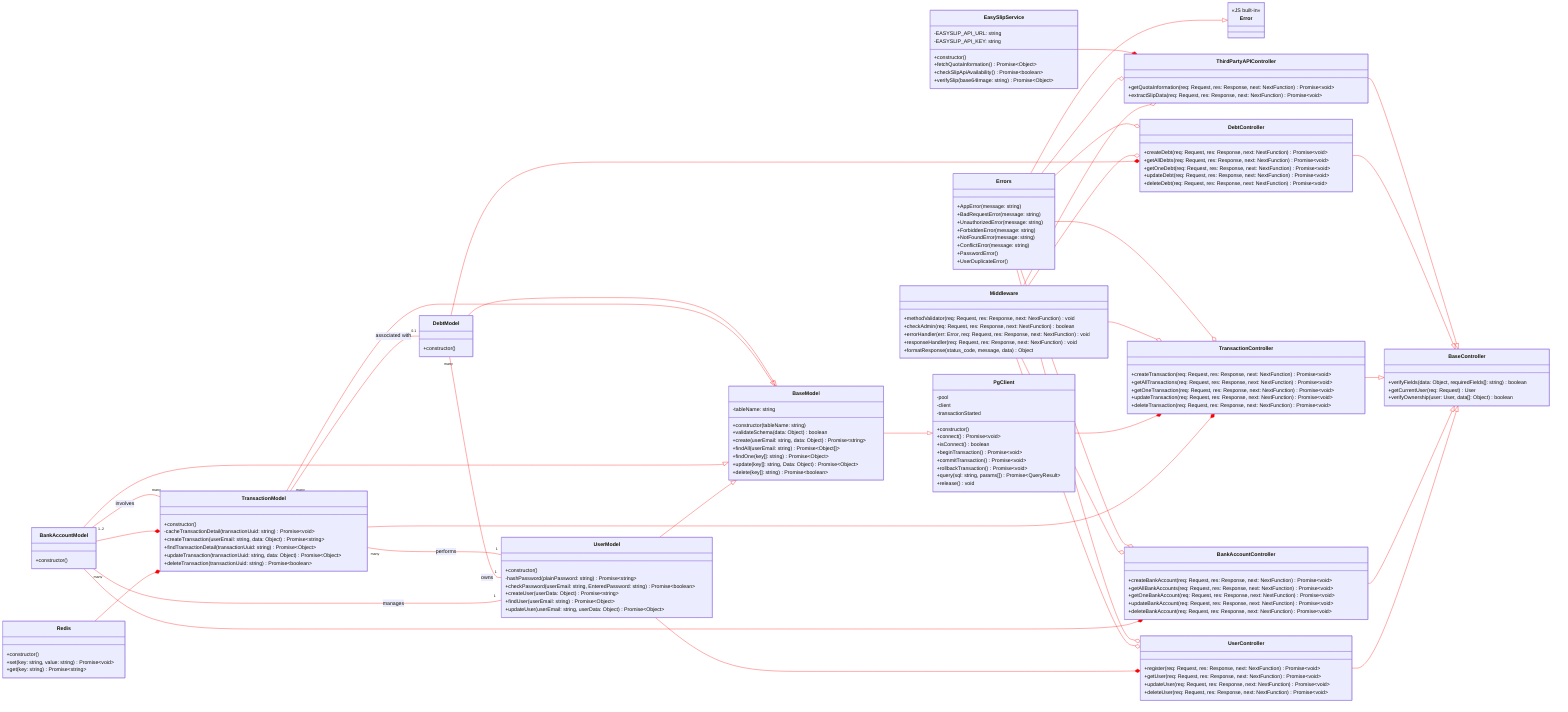 %%{init: {'themeVariables': {'lineColor': '#ff0000', 'dashedLineColor': '#00ff00'}}}%%
classDiagram
    direction RL
    class Errors {
        +AppError(message: string)
        +BadRequestError(message: string)
        +UnauthorizedError(message: string)
        +ForbiddenError(message: string)
        +NotFoundError(message: string)
        +ConflictError(message: string)
        +PasswordError()
        +UserDuplicateError()
    }

    class Error {
        <<JS built-in>>
    }

    Error <|-- Errors

    class Middleware {
        +methodValidator(req: Request, res: Response, next: NextFunction) void
        +checkAdmin(req: Request, res: Response, next: NextFunction) boolean
        +errorHandler(err: Error, req: Request, res: Response, next: NextFunction) void
        +responseHandler(req: Request, res: Response, next: NextFunction) void
        +formatResponse(status_code, message, data) Object
    }

    class BaseController {
        +verifyFields(data: Object, requiredFields[]: string) boolean
        +getCurrentUser(req: Request) User
        +verifyOwnership(user: User, data[]: Object) boolean
    }

    class BaseModel {
        -tableName: string
        +constructor(tableName: string)
        +validateSchema(data: Object) boolean
        +create(userEmail: string, data: Object) Promise~string~
        +findAll(userEmail: string) Promise~Object[]~
        +findOne(key[]: string) Promise~Object~
        +update(key[]: string, Data: Object) Promise~Object~
        +delete(key[]: string) Promise~boolean~
    }

    class PgClient{
        -pool
        -client 
        -transactionStarted 
        +constructor()
        +connect() Promise~void~
        +isConnect() boolean
        +beginTransaction() Promise~void~
        +commitTransaction() Promise~void~
        +rollbackTransaction() Promise~void~
        +query(sql: string, params[]) Promise~QueryResult~
        +release() void
    }

    class Redis{
        +constructor()
        +set(key: string, value: string) Promise~void~
        +get(key: string) Promise~string~
    }

    class UserController {
        +register(req: Request, res: Response, next: NextFunction) Promise~void~
        +getUser(req: Request, res: Response, next: NextFunction) Promise~void~
        +updateUser(req: Request, res: Response, next: NextFunction) Promise~void~
        +deleteUser(req: Request, res: Response, next: NextFunction) Promise~void~
    }
    class UserModel {
        +constructor()
        -hashPassword(plainPassword: string) Promise~string~
        +checkPassword(userEmail: string, EnteredPassword: string) Promise~boolean~
        +createUser(userData: Object) Promise~string~
        +findUser(userEmail: string) Promise~Object~
        +updateUser(userEmail: string, userData: Object) Promise~Object~
    }

    class BankAccountController {
        +createBankAccount(req: Request, res: Response, next: NextFunction) Promise~void~
        +getAllBankAccounts(req: Request, res: Response, next: NextFunction) Promise~void~
        +getOneBankAccount(req: Request, res: Response, next: NextFunction) Promise~void~
        +updateBankAccount(req: Request, res: Response, next: NextFunction) Promise~void~
        +deleteBankAccount(req: Request, res: Response, next: NextFunction) Promise~void~
    }
    class BankAccountModel {
        +constructor()
    }

    class TransactionController {
        +createTransaction(req: Request, res: Response, next: NextFunction) Promise~void~
        +getAllTransactions(req: Request, res: Response, next: NextFunction) Promise~void~
        +getOneTransaction(req: Request, res: Response, next: NextFunction) Promise~void~
        +updateTransaction(req: Request, res: Response, next: NextFunction) Promise~void~
        +deleteTransaction(req: Request, res: Response, next: NextFunction) Promise~void~
    }
    class TransactionModel {
        +constructor()
        -cacheTransactionDetail(transactionUuid: string) Promise~void~
        +createTransaction(userEmail: string, data: Object) Promise~string~
        +findTransactionDetail(transactionUuid: string) Promise~Object~
        +updateTransaction(transactionUuid: string,  data: Object) Promise~Object~
        +deleteTransaction(transactionUuid: string) Promise~boolean~
    }

    class DebtController {
        +createDebt(req: Request, res: Response, next: NextFunction) Promise~void~
        +getAllDebts(req: Request, res: Response, next: NextFunction) Promise~void~
        +getOneDebt(req: Request, res: Response, next: NextFunction) Promise~void~
        +updateDebt(req: Request, res: Response, next: NextFunction) Promise~void~
        +deleteDebt(req: Request, res: Response, next: NextFunction) Promise~void~
    }
    class DebtModel {
        +constructor()
    }

    class ThirdPartyAPIController {
        +getQuotaInformation(req: Request, res: Response, next: NextFunction) Promise~void~
        +extractSlipData(req: Request, res: Response, next: NextFunction) Promise~void~
    }

    class EasySlipService {
        -EASYSLIP_API_URL: string
        -EASYSLIP_API_KEY: string
        +constructor()
        +fetchQuotaInformation() Promise~Object~
        +checkSlipApiAvailability() Promise~boolean~
        +verifySlip(base64Image: string) Promise~Object~
    }

    BaseController <|-- UserController
    BaseController <|-- BankAccountController
    BaseController <|-- TransactionController
    BaseController <|-- DebtController
    BaseController <|-- ThirdPartyAPIController

    BaseModel <|-- UserModel
    BaseModel <|-- BankAccountModel
    BaseModel <|-- TransactionModel
    BaseModel <|-- DebtModel

    UserController *-- UserModel
    BankAccountController *-- BankAccountModel
    TransactionController *-- TransactionModel
    DebtController *-- DebtModel

    PgClient <|-- BaseModel
    TransactionController *-- PgClient

    UserController o-- Middleware
    BankAccountController o-- Middleware
    TransactionController o-- Middleware
    DebtController o-- Middleware
    ThirdPartyAPIController o-- Middleware

    UserController o-- Errors
    BankAccountController o-- Errors
    TransactionController o-- Errors
    DebtController o-- Errors
    ThirdPartyAPIController o-- Errors

    TransactionModel *-- Redis
    TransactionModel *-- BankAccountModel

    ThirdPartyAPIController *-- EasySlipService

    UserModel "1" -- "many" BankAccountModel : manages
    UserModel "1" -- "many" DebtModel : owns
    UserModel "1" -- "many" TransactionModel : performs
    DebtModel "0.1" -- "many" TransactionModel : associated with
    TransactionModel "many" -- "1..2" BankAccountModel : involves